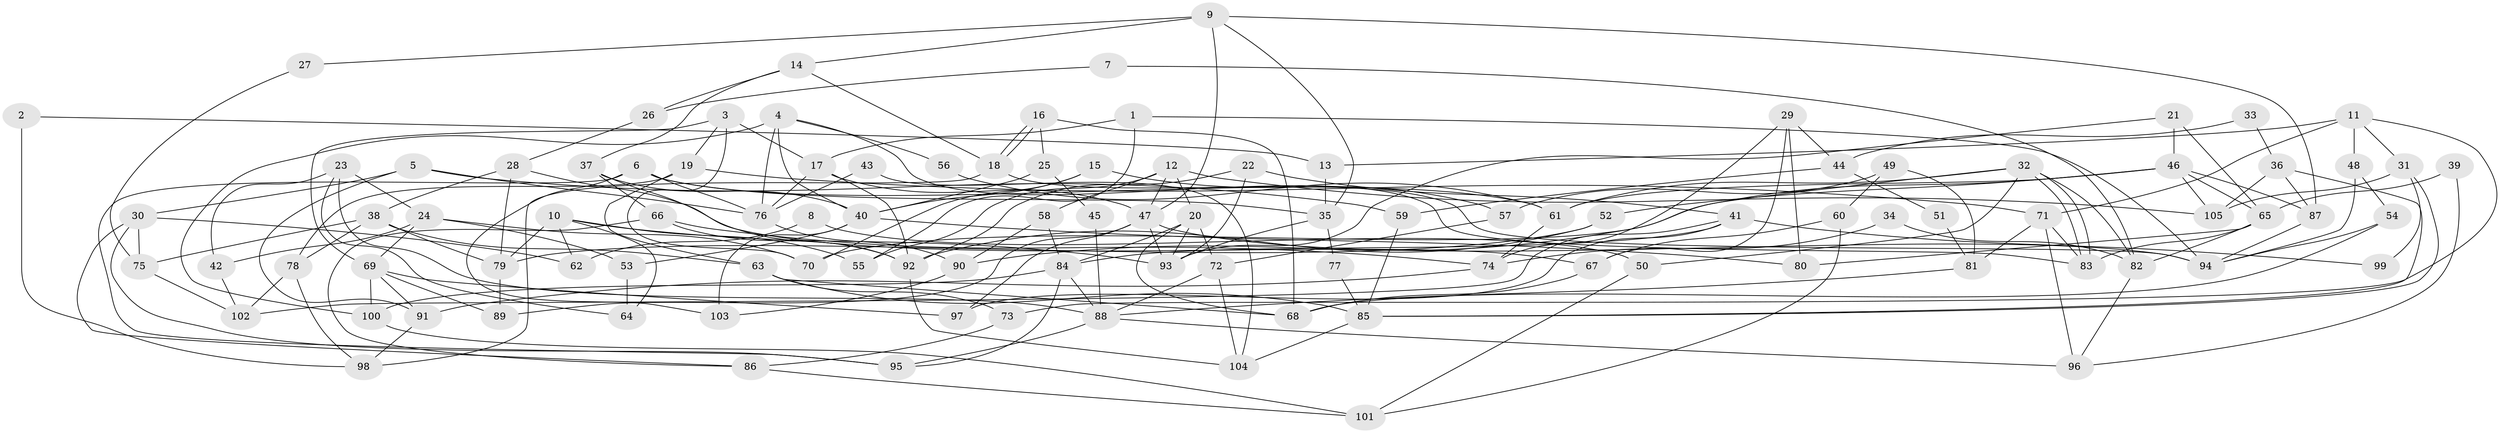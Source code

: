 // coarse degree distribution, {7: 0.07692307692307693, 3: 0.16923076923076924, 6: 0.16923076923076924, 4: 0.2153846153846154, 8: 0.09230769230769231, 10: 0.015384615384615385, 5: 0.13846153846153847, 9: 0.046153846153846156, 2: 0.07692307692307693}
// Generated by graph-tools (version 1.1) at 2025/23/03/03/25 07:23:56]
// undirected, 105 vertices, 210 edges
graph export_dot {
graph [start="1"]
  node [color=gray90,style=filled];
  1;
  2;
  3;
  4;
  5;
  6;
  7;
  8;
  9;
  10;
  11;
  12;
  13;
  14;
  15;
  16;
  17;
  18;
  19;
  20;
  21;
  22;
  23;
  24;
  25;
  26;
  27;
  28;
  29;
  30;
  31;
  32;
  33;
  34;
  35;
  36;
  37;
  38;
  39;
  40;
  41;
  42;
  43;
  44;
  45;
  46;
  47;
  48;
  49;
  50;
  51;
  52;
  53;
  54;
  55;
  56;
  57;
  58;
  59;
  60;
  61;
  62;
  63;
  64;
  65;
  66;
  67;
  68;
  69;
  70;
  71;
  72;
  73;
  74;
  75;
  76;
  77;
  78;
  79;
  80;
  81;
  82;
  83;
  84;
  85;
  86;
  87;
  88;
  89;
  90;
  91;
  92;
  93;
  94;
  95;
  96;
  97;
  98;
  99;
  100;
  101;
  102;
  103;
  104;
  105;
  1 -- 94;
  1 -- 55;
  1 -- 17;
  2 -- 13;
  2 -- 98;
  3 -- 69;
  3 -- 17;
  3 -- 19;
  3 -- 70;
  4 -- 40;
  4 -- 83;
  4 -- 56;
  4 -- 76;
  4 -- 100;
  5 -- 76;
  5 -- 91;
  5 -- 30;
  5 -- 59;
  6 -- 61;
  6 -- 76;
  6 -- 35;
  6 -- 95;
  6 -- 103;
  7 -- 26;
  7 -- 82;
  8 -- 62;
  8 -- 50;
  9 -- 35;
  9 -- 47;
  9 -- 14;
  9 -- 27;
  9 -- 87;
  10 -- 64;
  10 -- 79;
  10 -- 55;
  10 -- 62;
  10 -- 93;
  11 -- 31;
  11 -- 71;
  11 -- 13;
  11 -- 48;
  11 -- 73;
  12 -- 105;
  12 -- 20;
  12 -- 47;
  12 -- 55;
  12 -- 58;
  13 -- 35;
  14 -- 18;
  14 -- 26;
  14 -- 37;
  15 -- 40;
  15 -- 70;
  15 -- 57;
  16 -- 68;
  16 -- 18;
  16 -- 18;
  16 -- 25;
  17 -- 92;
  17 -- 47;
  17 -- 76;
  18 -- 94;
  18 -- 98;
  19 -- 63;
  19 -- 71;
  19 -- 78;
  20 -- 93;
  20 -- 84;
  20 -- 68;
  20 -- 72;
  21 -- 46;
  21 -- 93;
  21 -- 65;
  22 -- 93;
  22 -- 41;
  22 -- 92;
  23 -- 24;
  23 -- 88;
  23 -- 42;
  23 -- 64;
  24 -- 42;
  24 -- 70;
  24 -- 53;
  24 -- 69;
  25 -- 40;
  25 -- 45;
  26 -- 28;
  27 -- 75;
  28 -- 38;
  28 -- 79;
  28 -- 67;
  29 -- 67;
  29 -- 80;
  29 -- 44;
  29 -- 74;
  30 -- 95;
  30 -- 62;
  30 -- 75;
  30 -- 86;
  31 -- 85;
  31 -- 105;
  31 -- 99;
  32 -- 83;
  32 -- 83;
  32 -- 61;
  32 -- 50;
  32 -- 82;
  32 -- 90;
  33 -- 44;
  33 -- 36;
  34 -- 74;
  34 -- 82;
  35 -- 93;
  35 -- 77;
  36 -- 87;
  36 -- 85;
  36 -- 105;
  37 -- 92;
  37 -- 40;
  37 -- 66;
  38 -- 75;
  38 -- 63;
  38 -- 78;
  38 -- 79;
  39 -- 65;
  39 -- 96;
  40 -- 103;
  40 -- 53;
  40 -- 80;
  41 -- 84;
  41 -- 97;
  41 -- 99;
  41 -- 102;
  42 -- 102;
  43 -- 104;
  43 -- 76;
  44 -- 59;
  44 -- 51;
  45 -- 88;
  46 -- 52;
  46 -- 65;
  46 -- 61;
  46 -- 70;
  46 -- 87;
  46 -- 105;
  47 -- 89;
  47 -- 93;
  47 -- 94;
  47 -- 97;
  48 -- 94;
  48 -- 54;
  49 -- 57;
  49 -- 60;
  49 -- 81;
  50 -- 101;
  51 -- 81;
  52 -- 79;
  52 -- 92;
  53 -- 64;
  54 -- 94;
  54 -- 68;
  56 -- 61;
  57 -- 72;
  58 -- 90;
  58 -- 84;
  59 -- 85;
  60 -- 101;
  60 -- 67;
  61 -- 74;
  63 -- 68;
  63 -- 73;
  63 -- 85;
  65 -- 82;
  65 -- 80;
  65 -- 83;
  66 -- 74;
  66 -- 86;
  66 -- 92;
  67 -- 68;
  69 -- 100;
  69 -- 89;
  69 -- 91;
  69 -- 97;
  71 -- 83;
  71 -- 81;
  71 -- 96;
  72 -- 88;
  72 -- 104;
  73 -- 86;
  74 -- 91;
  75 -- 102;
  76 -- 90;
  77 -- 85;
  78 -- 98;
  78 -- 102;
  79 -- 89;
  81 -- 88;
  82 -- 96;
  84 -- 88;
  84 -- 95;
  84 -- 100;
  85 -- 104;
  86 -- 101;
  87 -- 94;
  88 -- 95;
  88 -- 96;
  90 -- 103;
  91 -- 98;
  92 -- 104;
  100 -- 101;
}
